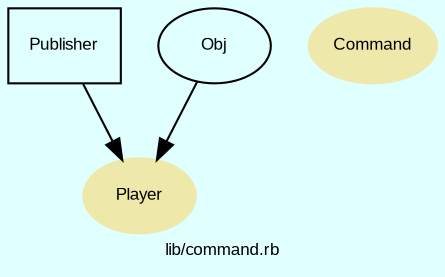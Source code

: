 digraph TopLevel {
    compound = true
    bgcolor = lightcyan1
    fontname = Arial
    fontsize = 8
    label = "lib/command.rb"
    node [
        fontname = Arial,
        fontsize = 8,
        color = black
    ]

    Player [
        fontcolor = black,
        URL = "classes/Player.html",
        shape = ellipse,
        color = palegoldenrod,
        style = filled,
        label = "Player"
    ]

    Command [
        fontcolor = black,
        URL = "classes/Command.html",
        shape = ellipse,
        color = palegoldenrod,
        style = filled,
        label = "Command"
    ]

    Publisher [
        URL = "classes/Publisher.html",
        shape = box,
        label = "Publisher"
    ]

    Publisher -> Player [

    ]

    Obj [
        URL = "classes/Obj.html",
        label = "Obj"
    ]

    Obj -> Player [

    ]

}

